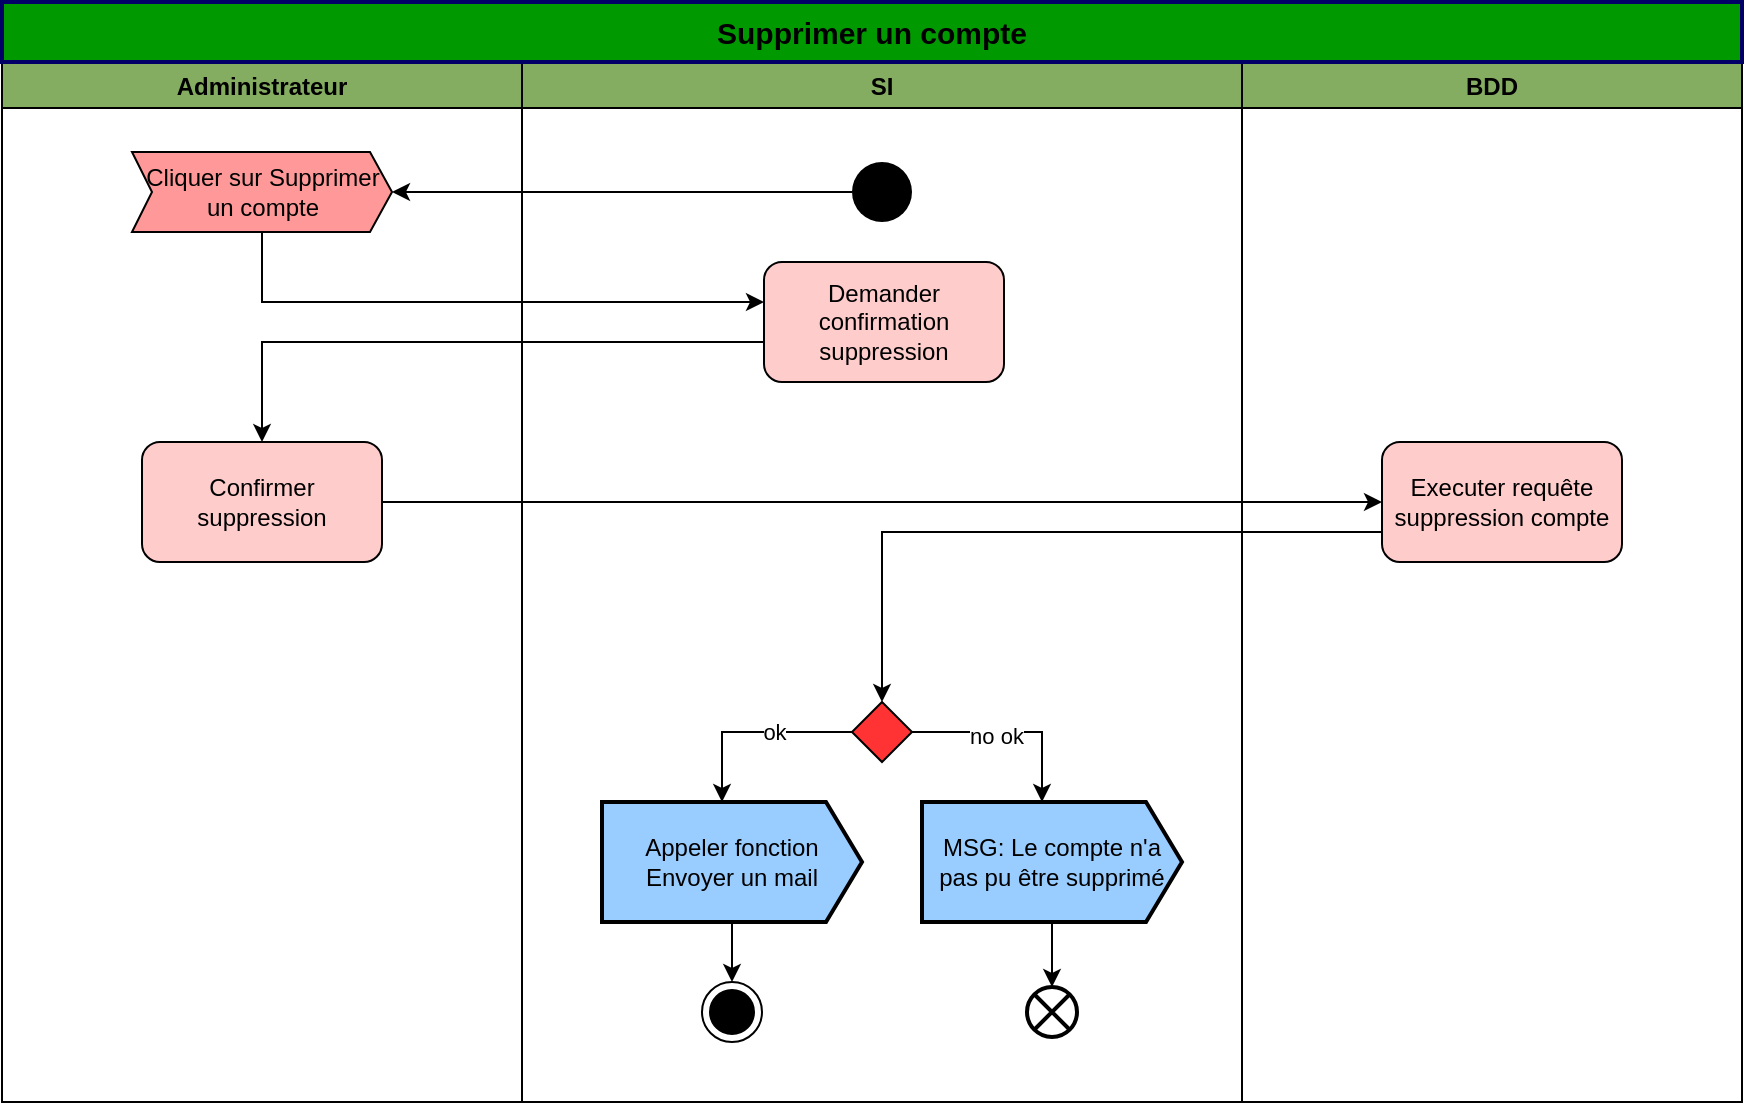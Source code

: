 <mxfile version="13.9.9" type="device"><diagram id="OthdHgJnfS-EeOqq89dI" name="Page-1"><mxGraphModel dx="1913" dy="806" grid="1" gridSize="10" guides="1" tooltips="1" connect="1" arrows="1" fold="1" page="1" pageScale="1" pageWidth="827" pageHeight="1169" math="0" shadow="0"><root><mxCell id="0"/><mxCell id="1" parent="0"/><mxCell id="NrSnQupqM3by3w9Et99v-1" value="Administrateur" style="swimlane;fillColor=#85AD61;startSize=23;" parent="1" vertex="1"><mxGeometry x="-780" y="60" width="260" height="520" as="geometry"/></mxCell><mxCell id="NrSnQupqM3by3w9Et99v-5" value="&lt;br&gt;Cliquer sur Supprimer&lt;br&gt;un compte&lt;br&gt;&amp;nbsp;" style="html=1;shadow=0;dashed=0;align=center;verticalAlign=middle;shape=mxgraph.arrows2.arrow;dy=0;dx=11;notch=10;fillColor=#FF9999;" parent="NrSnQupqM3by3w9Et99v-1" vertex="1"><mxGeometry x="65" y="45" width="130" height="40" as="geometry"/></mxCell><mxCell id="NrSnQupqM3by3w9Et99v-7" value="Confirmer suppression" style="rounded=1;whiteSpace=wrap;html=1;fillColor=#FFCCCC;" parent="NrSnQupqM3by3w9Et99v-1" vertex="1"><mxGeometry x="70" y="190" width="120" height="60" as="geometry"/></mxCell><mxCell id="NrSnQupqM3by3w9Et99v-2" value="SI" style="swimlane;strokeColor=#000000;fillColor=#85AD61;" parent="1" vertex="1"><mxGeometry x="-520" y="60" width="360" height="520" as="geometry"/></mxCell><mxCell id="NrSnQupqM3by3w9Et99v-4" value="" style="ellipse;fillColor=#000000;strokeColor=none;" parent="NrSnQupqM3by3w9Et99v-2" vertex="1"><mxGeometry x="165" y="50" width="30" height="30" as="geometry"/></mxCell><mxCell id="NrSnQupqM3by3w9Et99v-6" value="Demander confirmation suppression" style="rounded=1;whiteSpace=wrap;html=1;fillColor=#FFCCCC;" parent="NrSnQupqM3by3w9Et99v-2" vertex="1"><mxGeometry x="121" y="100" width="120" height="60" as="geometry"/></mxCell><mxCell id="NrSnQupqM3by3w9Et99v-34" style="edgeStyle=orthogonalEdgeStyle;rounded=0;orthogonalLoop=1;jettySize=auto;html=1;exitX=0;exitY=1;exitDx=0;exitDy=0;" parent="NrSnQupqM3by3w9Et99v-2" source="NrSnQupqM3by3w9Et99v-9" edge="1"><mxGeometry relative="1" as="geometry"><Array as="points"><mxPoint x="173" y="335"/><mxPoint x="100" y="335"/></Array><mxPoint x="100" y="370" as="targetPoint"/></mxGeometry></mxCell><mxCell id="dFv-RJXS487f-mQLy6v7-1" value="ok" style="edgeLabel;html=1;align=center;verticalAlign=middle;resizable=0;points=[];" vertex="1" connectable="0" parent="NrSnQupqM3by3w9Et99v-34"><mxGeometry x="-0.061" relative="1" as="geometry"><mxPoint as="offset"/></mxGeometry></mxCell><mxCell id="NrSnQupqM3by3w9Et99v-35" style="edgeStyle=orthogonalEdgeStyle;rounded=0;orthogonalLoop=1;jettySize=auto;html=1;exitX=1;exitY=1;exitDx=0;exitDy=0;entryX=0.5;entryY=0;entryDx=0;entryDy=0;" parent="NrSnQupqM3by3w9Et99v-2" source="NrSnQupqM3by3w9Et99v-9" edge="1"><mxGeometry relative="1" as="geometry"><Array as="points"><mxPoint x="188" y="335"/><mxPoint x="260" y="335"/></Array><mxPoint x="260" y="370" as="targetPoint"/></mxGeometry></mxCell><mxCell id="dFv-RJXS487f-mQLy6v7-2" value="no ok" style="edgeLabel;html=1;align=center;verticalAlign=middle;resizable=0;points=[];" vertex="1" connectable="0" parent="NrSnQupqM3by3w9Et99v-35"><mxGeometry x="-0.009" y="-2" relative="1" as="geometry"><mxPoint as="offset"/></mxGeometry></mxCell><mxCell id="NrSnQupqM3by3w9Et99v-9" value="" style="rhombus;fillColor=#FF3333;" parent="NrSnQupqM3by3w9Et99v-2" vertex="1"><mxGeometry x="165" y="320" width="30" height="30" as="geometry"/></mxCell><mxCell id="NrSnQupqM3by3w9Et99v-49" value="" style="ellipse;html=1;shape=endState;fillColor=#000000;strokeColor=#000000;" parent="NrSnQupqM3by3w9Et99v-2" vertex="1"><mxGeometry x="90" y="460" width="30" height="30" as="geometry"/></mxCell><mxCell id="gMyzG2_6VVG9KbDFTQ9a-3" style="edgeStyle=orthogonalEdgeStyle;rounded=0;orthogonalLoop=1;jettySize=auto;html=1;exitX=0.5;exitY=1;exitDx=0;exitDy=0;exitPerimeter=0;entryX=0.5;entryY=0;entryDx=0;entryDy=0;" parent="NrSnQupqM3by3w9Et99v-2" source="gMyzG2_6VVG9KbDFTQ9a-1" target="NrSnQupqM3by3w9Et99v-49" edge="1"><mxGeometry relative="1" as="geometry"/></mxCell><mxCell id="gMyzG2_6VVG9KbDFTQ9a-1" value="Appeler fonction Envoyer un mail" style="html=1;shape=mxgraph.sysml.sendSigAct;strokeWidth=2;whiteSpace=wrap;align=center;fillColor=#99CCFF;" parent="NrSnQupqM3by3w9Et99v-2" vertex="1"><mxGeometry x="40" y="370" width="130" height="60" as="geometry"/></mxCell><mxCell id="gMyzG2_6VVG9KbDFTQ9a-5" style="edgeStyle=orthogonalEdgeStyle;rounded=0;orthogonalLoop=1;jettySize=auto;html=1;exitX=0.5;exitY=1;exitDx=0;exitDy=0;exitPerimeter=0;entryX=0.5;entryY=0;entryDx=0;entryDy=0;entryPerimeter=0;" parent="NrSnQupqM3by3w9Et99v-2" source="gMyzG2_6VVG9KbDFTQ9a-2" target="gMyzG2_6VVG9KbDFTQ9a-4" edge="1"><mxGeometry relative="1" as="geometry"/></mxCell><mxCell id="gMyzG2_6VVG9KbDFTQ9a-2" value="&lt;span&gt;MSG: Le compte n'a pas pu être supprimé&lt;/span&gt;" style="html=1;shape=mxgraph.sysml.sendSigAct;strokeWidth=2;whiteSpace=wrap;align=center;fillColor=#99CCFF;" parent="NrSnQupqM3by3w9Et99v-2" vertex="1"><mxGeometry x="200" y="370" width="130" height="60" as="geometry"/></mxCell><mxCell id="gMyzG2_6VVG9KbDFTQ9a-4" value="" style="html=1;shape=mxgraph.sysml.flowFinal;strokeWidth=2;verticalLabelPosition=bottom;verticalAlignment=top;" parent="NrSnQupqM3by3w9Et99v-2" vertex="1"><mxGeometry x="252.5" y="462.5" width="25" height="25" as="geometry"/></mxCell><mxCell id="NrSnQupqM3by3w9Et99v-3" value="BDD" style="swimlane;fillColor=#85AD61;" parent="1" vertex="1"><mxGeometry x="-160" y="60" width="250" height="520" as="geometry"/></mxCell><mxCell id="NrSnQupqM3by3w9Et99v-8" value="Executer requête suppression compte" style="rounded=1;whiteSpace=wrap;html=1;fillColor=#FFCCCC;" parent="NrSnQupqM3by3w9Et99v-3" vertex="1"><mxGeometry x="70" y="190" width="120" height="60" as="geometry"/></mxCell><mxCell id="NrSnQupqM3by3w9Et99v-17" style="edgeStyle=orthogonalEdgeStyle;rounded=0;orthogonalLoop=1;jettySize=auto;html=1;exitX=0;exitY=0.5;exitDx=0;exitDy=0;entryX=1;entryY=0.5;entryDx=0;entryDy=0;entryPerimeter=0;" parent="1" source="NrSnQupqM3by3w9Et99v-4" target="NrSnQupqM3by3w9Et99v-5" edge="1"><mxGeometry relative="1" as="geometry"/></mxCell><mxCell id="NrSnQupqM3by3w9Et99v-23" style="edgeStyle=orthogonalEdgeStyle;rounded=0;orthogonalLoop=1;jettySize=auto;html=1;exitX=0;exitY=0;exitDx=119;exitDy=40;exitPerimeter=0;" parent="1" source="NrSnQupqM3by3w9Et99v-5" edge="1"><mxGeometry relative="1" as="geometry"><mxPoint x="-399" y="180" as="targetPoint"/><Array as="points"><mxPoint x="-650" y="145"/><mxPoint x="-650" y="180"/></Array></mxGeometry></mxCell><mxCell id="NrSnQupqM3by3w9Et99v-24" style="edgeStyle=orthogonalEdgeStyle;rounded=0;orthogonalLoop=1;jettySize=auto;html=1;exitX=0;exitY=0.75;exitDx=0;exitDy=0;" parent="1" source="NrSnQupqM3by3w9Et99v-6" target="NrSnQupqM3by3w9Et99v-7" edge="1"><mxGeometry relative="1" as="geometry"><Array as="points"><mxPoint x="-399" y="200"/><mxPoint x="-650" y="200"/></Array></mxGeometry></mxCell><mxCell id="NrSnQupqM3by3w9Et99v-51" value="&lt;font style=&quot;font-size: 15px&quot;&gt;&lt;b&gt;Supprimer un compte&lt;/b&gt;&lt;/font&gt;" style="rounded=0;whiteSpace=wrap;html=1;fillColor=#009900;strokeWidth=2;strokeColor=#000066;" parent="1" vertex="1"><mxGeometry x="-780" y="30" width="870" height="30" as="geometry"/></mxCell><mxCell id="NrSnQupqM3by3w9Et99v-66" style="edgeStyle=orthogonalEdgeStyle;rounded=0;orthogonalLoop=1;jettySize=auto;html=1;exitX=0;exitY=0.75;exitDx=0;exitDy=0;entryX=0.5;entryY=0;entryDx=0;entryDy=0;" parent="1" source="NrSnQupqM3by3w9Et99v-8" target="NrSnQupqM3by3w9Et99v-9" edge="1"><mxGeometry relative="1" as="geometry"><mxPoint x="-340" y="310" as="sourcePoint"/></mxGeometry></mxCell><mxCell id="gMyzG2_6VVG9KbDFTQ9a-6" style="edgeStyle=orthogonalEdgeStyle;rounded=0;orthogonalLoop=1;jettySize=auto;html=1;exitX=1;exitY=0.5;exitDx=0;exitDy=0;entryX=0;entryY=0.5;entryDx=0;entryDy=0;" parent="1" source="NrSnQupqM3by3w9Et99v-7" target="NrSnQupqM3by3w9Et99v-8" edge="1"><mxGeometry relative="1" as="geometry"/></mxCell></root></mxGraphModel></diagram></mxfile>